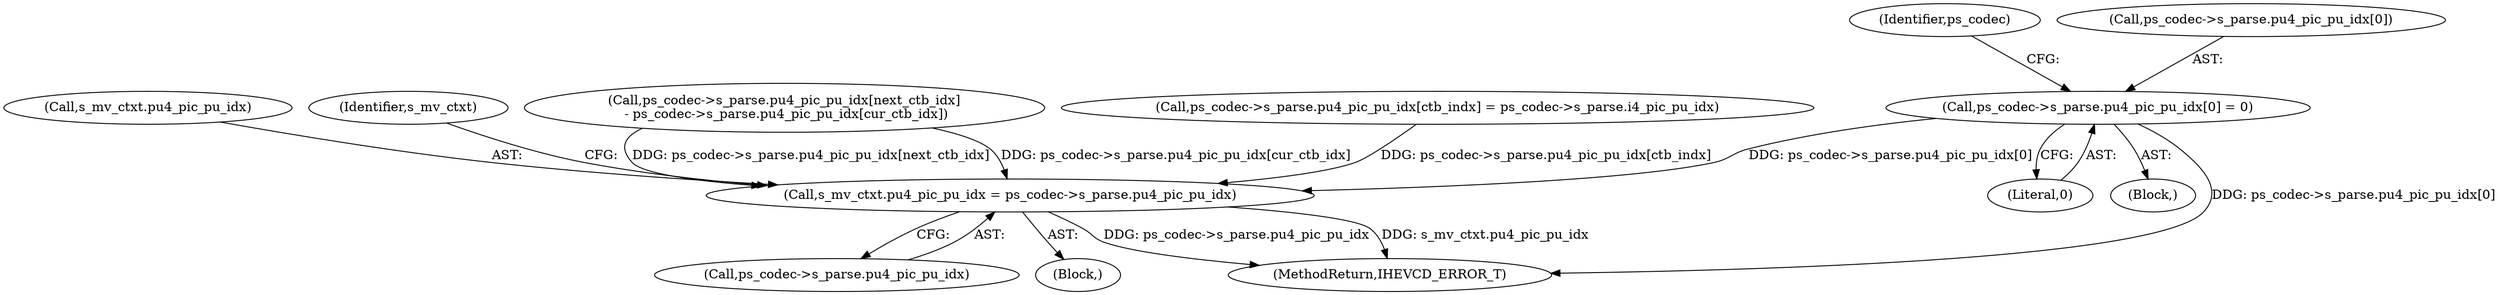 digraph "0_Android_2b9fb0c2074d370a254b35e2489de2d94943578d@array" {
"1000524" [label="(Call,ps_codec->s_parse.pu4_pic_pu_idx[0] = 0)"];
"1003033" [label="(Call,s_mv_ctxt.pu4_pic_pu_idx = ps_codec->s_parse.pu4_pic_pu_idx)"];
"1003034" [label="(Call,s_mv_ctxt.pu4_pic_pu_idx)"];
"1003037" [label="(Call,ps_codec->s_parse.pu4_pic_pu_idx)"];
"1003033" [label="(Call,s_mv_ctxt.pu4_pic_pu_idx = ps_codec->s_parse.pu4_pic_pu_idx)"];
"1003044" [label="(Identifier,s_mv_ctxt)"];
"1000536" [label="(Identifier,ps_codec)"];
"1000532" [label="(Literal,0)"];
"1002916" [label="(Call,ps_codec->s_parse.pu4_pic_pu_idx[next_ctb_idx]\n - ps_codec->s_parse.pu4_pic_pu_idx[cur_ctb_idx])"];
"1000525" [label="(Call,ps_codec->s_parse.pu4_pic_pu_idx[0])"];
"1002966" [label="(Block,)"];
"1000503" [label="(Block,)"];
"1004845" [label="(MethodReturn,IHEVCD_ERROR_T)"];
"1000524" [label="(Call,ps_codec->s_parse.pu4_pic_pu_idx[0] = 0)"];
"1002268" [label="(Call,ps_codec->s_parse.pu4_pic_pu_idx[ctb_indx] = ps_codec->s_parse.i4_pic_pu_idx)"];
"1000524" -> "1000503"  [label="AST: "];
"1000524" -> "1000532"  [label="CFG: "];
"1000525" -> "1000524"  [label="AST: "];
"1000532" -> "1000524"  [label="AST: "];
"1000536" -> "1000524"  [label="CFG: "];
"1000524" -> "1004845"  [label="DDG: ps_codec->s_parse.pu4_pic_pu_idx[0]"];
"1000524" -> "1003033"  [label="DDG: ps_codec->s_parse.pu4_pic_pu_idx[0]"];
"1003033" -> "1002966"  [label="AST: "];
"1003033" -> "1003037"  [label="CFG: "];
"1003034" -> "1003033"  [label="AST: "];
"1003037" -> "1003033"  [label="AST: "];
"1003044" -> "1003033"  [label="CFG: "];
"1003033" -> "1004845"  [label="DDG: ps_codec->s_parse.pu4_pic_pu_idx"];
"1003033" -> "1004845"  [label="DDG: s_mv_ctxt.pu4_pic_pu_idx"];
"1002916" -> "1003033"  [label="DDG: ps_codec->s_parse.pu4_pic_pu_idx[next_ctb_idx]"];
"1002916" -> "1003033"  [label="DDG: ps_codec->s_parse.pu4_pic_pu_idx[cur_ctb_idx]"];
"1002268" -> "1003033"  [label="DDG: ps_codec->s_parse.pu4_pic_pu_idx[ctb_indx]"];
}
